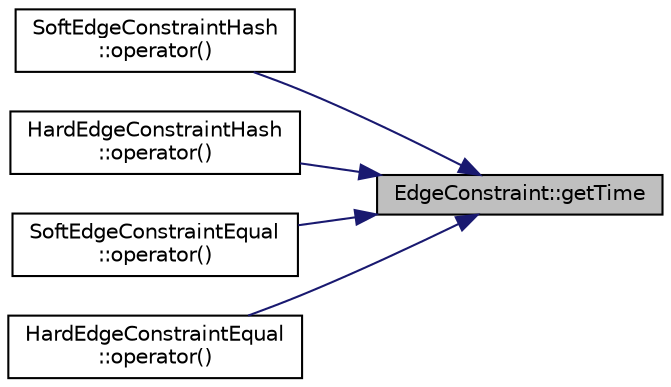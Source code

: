 digraph "EdgeConstraint::getTime"
{
 // INTERACTIVE_SVG=YES
 // LATEX_PDF_SIZE
  edge [fontname="Helvetica",fontsize="10",labelfontname="Helvetica",labelfontsize="10"];
  node [fontname="Helvetica",fontsize="10",shape=record];
  rankdir="RL";
  Node1 [label="EdgeConstraint::getTime",height=0.2,width=0.4,color="black", fillcolor="grey75", style="filled", fontcolor="black",tooltip=" "];
  Node1 -> Node2 [dir="back",color="midnightblue",fontsize="10",style="solid",fontname="Helvetica"];
  Node2 [label="SoftEdgeConstraintHash\l::operator()",height=0.2,width=0.4,color="black", fillcolor="white", style="filled",URL="$structSoftEdgeConstraintHash.html#a291c5f174c730e4691ba53fea16b350f",tooltip=" "];
  Node1 -> Node3 [dir="back",color="midnightblue",fontsize="10",style="solid",fontname="Helvetica"];
  Node3 [label="HardEdgeConstraintHash\l::operator()",height=0.2,width=0.4,color="black", fillcolor="white", style="filled",URL="$structHardEdgeConstraintHash.html#adb69e40ffe269128d15111d65f882e51",tooltip=" "];
  Node1 -> Node4 [dir="back",color="midnightblue",fontsize="10",style="solid",fontname="Helvetica"];
  Node4 [label="SoftEdgeConstraintEqual\l::operator()",height=0.2,width=0.4,color="black", fillcolor="white", style="filled",URL="$structSoftEdgeConstraintEqual.html#aeea861971adf29b17db59f090463e680",tooltip=" "];
  Node1 -> Node5 [dir="back",color="midnightblue",fontsize="10",style="solid",fontname="Helvetica"];
  Node5 [label="HardEdgeConstraintEqual\l::operator()",height=0.2,width=0.4,color="black", fillcolor="white", style="filled",URL="$structHardEdgeConstraintEqual.html#a4c93a140a6c125eed5912fa048f2af77",tooltip=" "];
}
